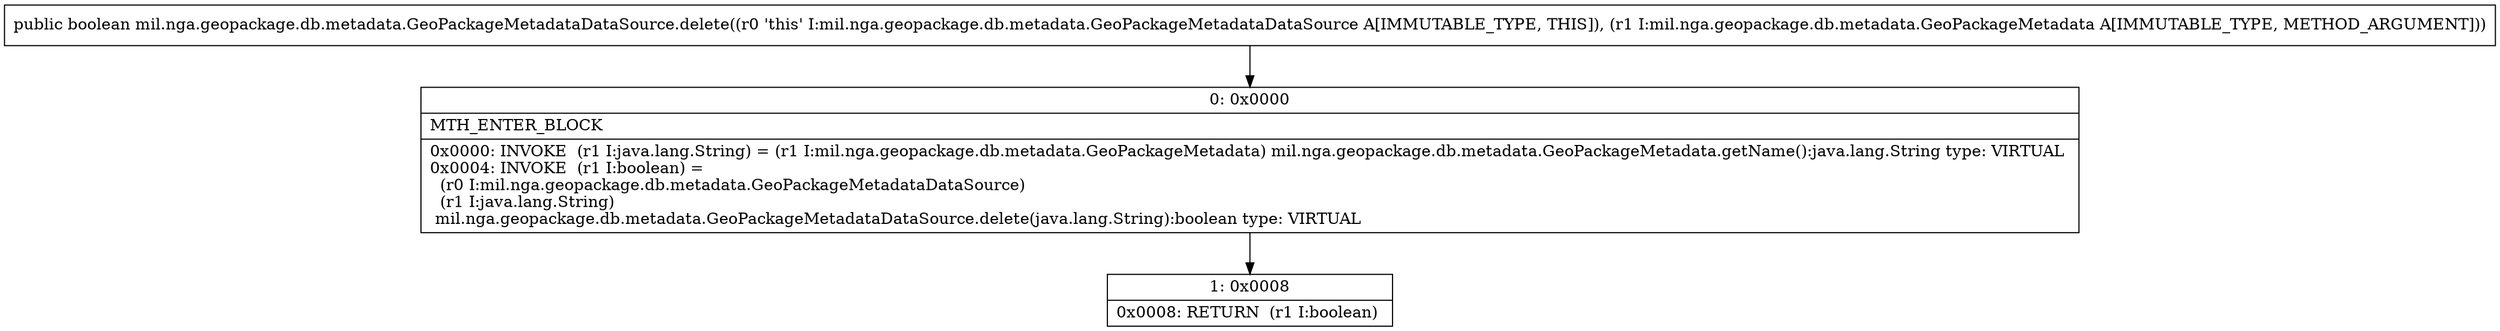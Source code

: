digraph "CFG formil.nga.geopackage.db.metadata.GeoPackageMetadataDataSource.delete(Lmil\/nga\/geopackage\/db\/metadata\/GeoPackageMetadata;)Z" {
Node_0 [shape=record,label="{0\:\ 0x0000|MTH_ENTER_BLOCK\l|0x0000: INVOKE  (r1 I:java.lang.String) = (r1 I:mil.nga.geopackage.db.metadata.GeoPackageMetadata) mil.nga.geopackage.db.metadata.GeoPackageMetadata.getName():java.lang.String type: VIRTUAL \l0x0004: INVOKE  (r1 I:boolean) = \l  (r0 I:mil.nga.geopackage.db.metadata.GeoPackageMetadataDataSource)\l  (r1 I:java.lang.String)\l mil.nga.geopackage.db.metadata.GeoPackageMetadataDataSource.delete(java.lang.String):boolean type: VIRTUAL \l}"];
Node_1 [shape=record,label="{1\:\ 0x0008|0x0008: RETURN  (r1 I:boolean) \l}"];
MethodNode[shape=record,label="{public boolean mil.nga.geopackage.db.metadata.GeoPackageMetadataDataSource.delete((r0 'this' I:mil.nga.geopackage.db.metadata.GeoPackageMetadataDataSource A[IMMUTABLE_TYPE, THIS]), (r1 I:mil.nga.geopackage.db.metadata.GeoPackageMetadata A[IMMUTABLE_TYPE, METHOD_ARGUMENT])) }"];
MethodNode -> Node_0;
Node_0 -> Node_1;
}

